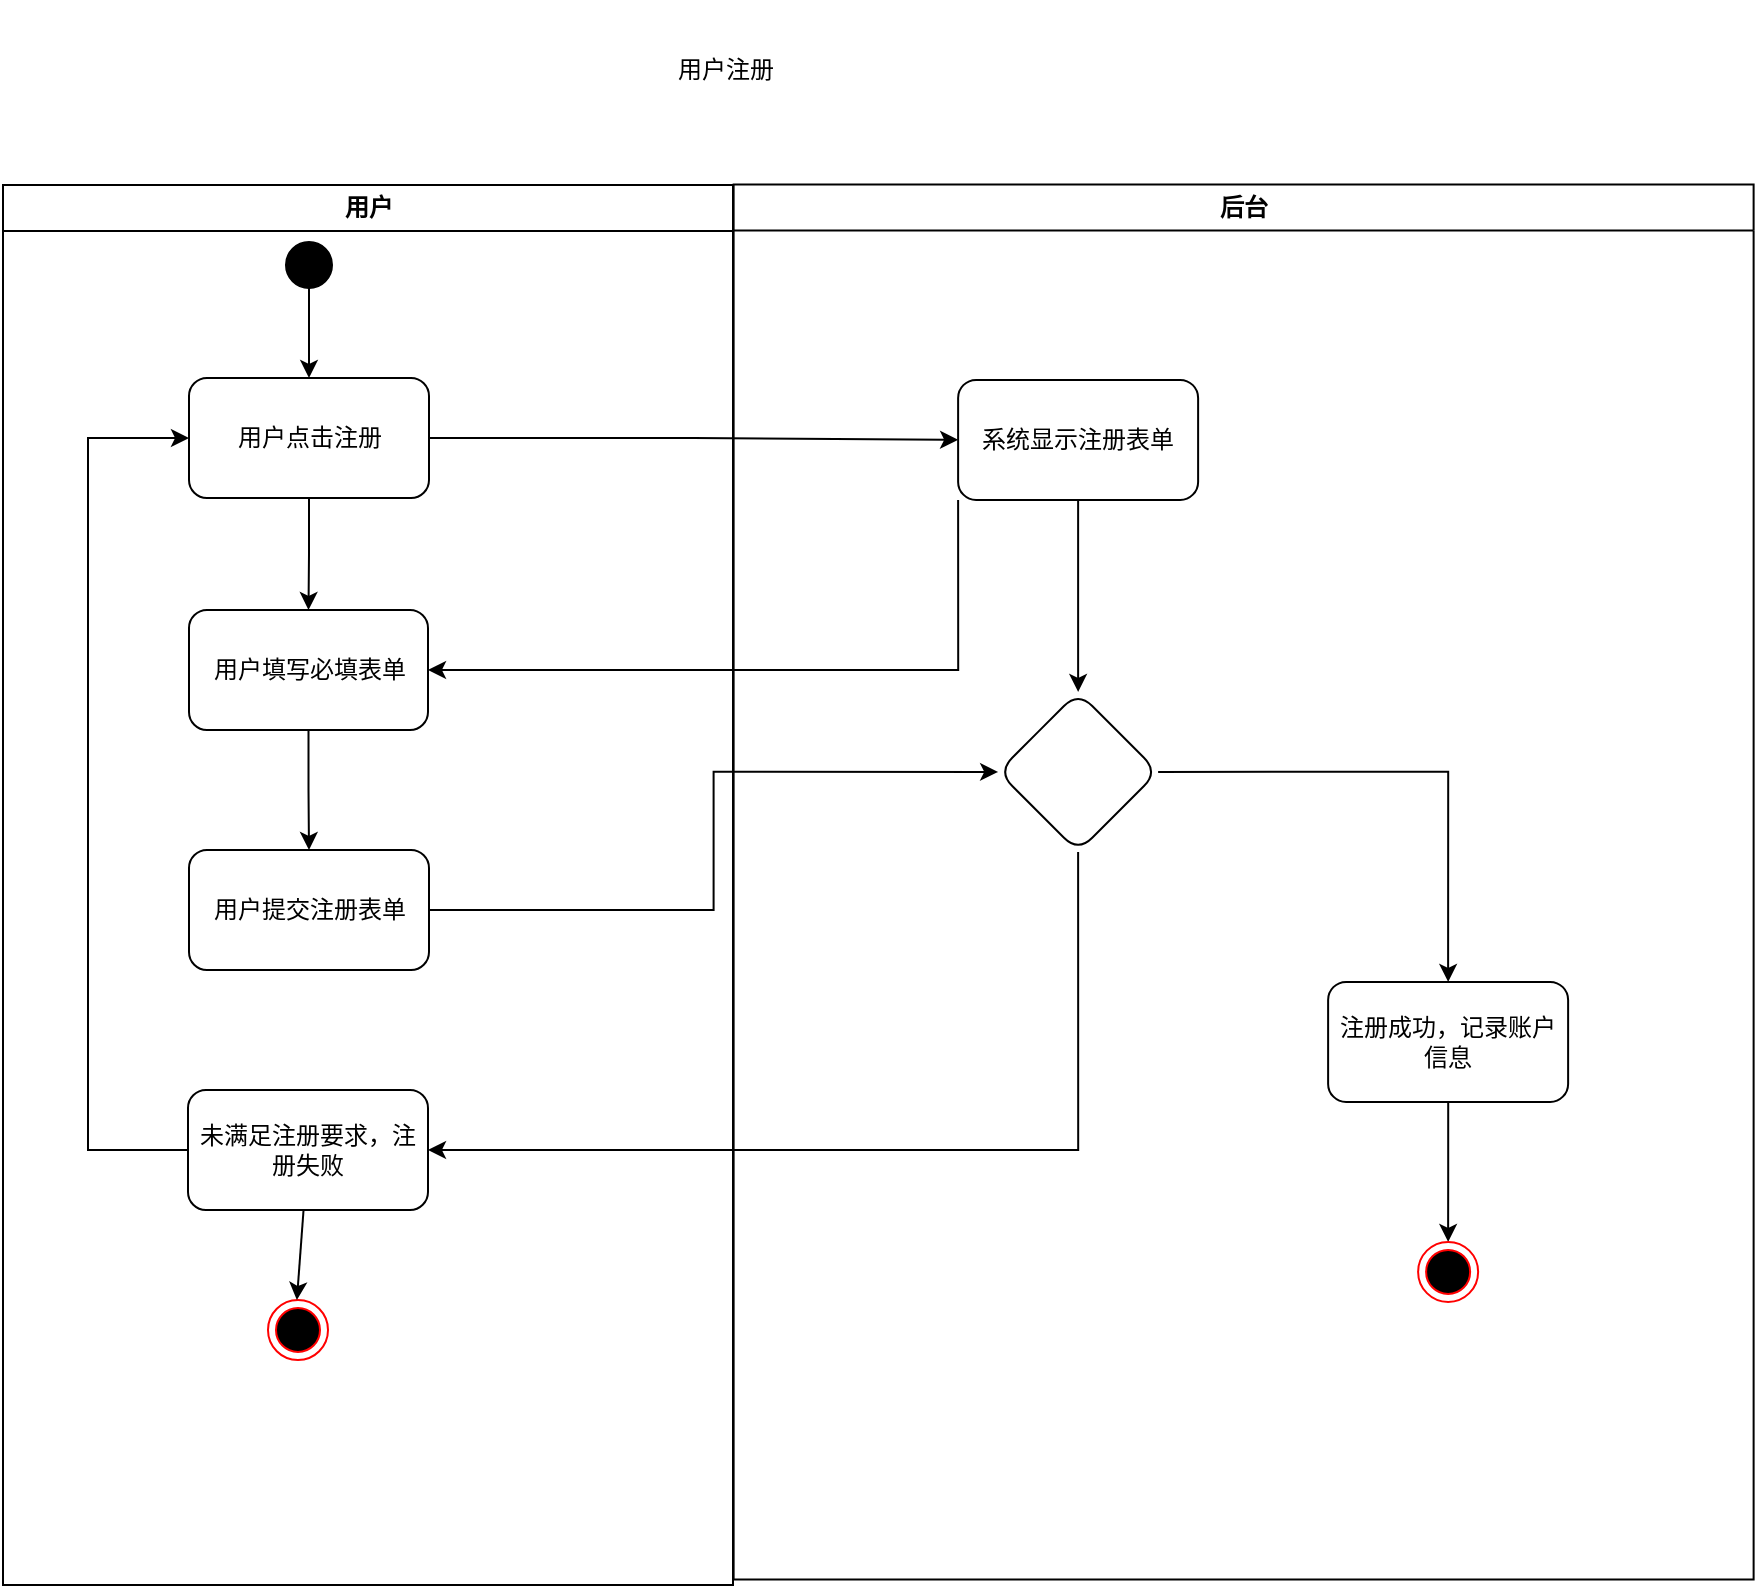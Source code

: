 <mxfile version="24.9.1">
  <diagram name="第 1 页" id="cYy1bYXmpqyMDv-QERmB">
    <mxGraphModel dx="2178" dy="859" grid="1" gridSize="10" guides="1" tooltips="1" connect="1" arrows="1" fold="1" page="1" pageScale="1" pageWidth="827" pageHeight="1169" math="0" shadow="0">
      <root>
        <mxCell id="0" />
        <mxCell id="1" parent="0" />
        <mxCell id="e5L5vD8oaQUCgjLPIQ8V-1" value="用户注册" style="text;strokeColor=none;align=center;fillColor=none;html=1;verticalAlign=middle;whiteSpace=wrap;rounded=0;" vertex="1" parent="1">
          <mxGeometry x="284" y="60" width="130" height="70" as="geometry" />
        </mxCell>
        <mxCell id="e5L5vD8oaQUCgjLPIQ8V-7" value="用户" style="swimlane;horizontal=0;whiteSpace=wrap;html=1;rotation=90;movable=0;resizable=0;rotatable=0;deletable=0;editable=0;locked=1;connectable=0;" vertex="1" parent="1">
          <mxGeometry x="-180" y="320" width="700" height="365" as="geometry" />
        </mxCell>
        <mxCell id="e5L5vD8oaQUCgjLPIQ8V-39" style="edgeStyle=orthogonalEdgeStyle;rounded=0;orthogonalLoop=1;jettySize=auto;html=1;exitX=0.5;exitY=1;exitDx=0;exitDy=0;entryX=0.5;entryY=0;entryDx=0;entryDy=0;" edge="1" parent="e5L5vD8oaQUCgjLPIQ8V-7" source="e5L5vD8oaQUCgjLPIQ8V-5" target="e5L5vD8oaQUCgjLPIQ8V-19">
          <mxGeometry relative="1" as="geometry" />
        </mxCell>
        <mxCell id="e5L5vD8oaQUCgjLPIQ8V-5" value="用户点击注册" style="rounded=1;whiteSpace=wrap;html=1;" vertex="1" parent="e5L5vD8oaQUCgjLPIQ8V-7">
          <mxGeometry x="260.5" y="-71" width="120" height="60" as="geometry" />
        </mxCell>
        <mxCell id="e5L5vD8oaQUCgjLPIQ8V-11" value="" style="edgeStyle=orthogonalEdgeStyle;rounded=0;orthogonalLoop=1;jettySize=auto;html=1;" edge="1" parent="e5L5vD8oaQUCgjLPIQ8V-7" source="e5L5vD8oaQUCgjLPIQ8V-3" target="e5L5vD8oaQUCgjLPIQ8V-5">
          <mxGeometry relative="1" as="geometry" />
        </mxCell>
        <mxCell id="e5L5vD8oaQUCgjLPIQ8V-3" value="" style="ellipse;whiteSpace=wrap;html=1;aspect=fixed;fillColor=#000000;" vertex="1" parent="e5L5vD8oaQUCgjLPIQ8V-7">
          <mxGeometry x="309" y="-139" width="23" height="23" as="geometry" />
        </mxCell>
        <mxCell id="e5L5vD8oaQUCgjLPIQ8V-21" value="" style="edgeStyle=orthogonalEdgeStyle;rounded=0;orthogonalLoop=1;jettySize=auto;html=1;" edge="1" parent="e5L5vD8oaQUCgjLPIQ8V-7" source="e5L5vD8oaQUCgjLPIQ8V-19" target="e5L5vD8oaQUCgjLPIQ8V-20">
          <mxGeometry relative="1" as="geometry" />
        </mxCell>
        <mxCell id="e5L5vD8oaQUCgjLPIQ8V-19" value="用户填写必填表单" style="rounded=1;whiteSpace=wrap;html=1;" vertex="1" parent="e5L5vD8oaQUCgjLPIQ8V-7">
          <mxGeometry x="260.5" y="45" width="119.5" height="60" as="geometry" />
        </mxCell>
        <mxCell id="e5L5vD8oaQUCgjLPIQ8V-20" value="用户提交注册表单" style="whiteSpace=wrap;html=1;rounded=1;" vertex="1" parent="e5L5vD8oaQUCgjLPIQ8V-7">
          <mxGeometry x="260.5" y="165" width="120" height="60" as="geometry" />
        </mxCell>
        <mxCell id="e5L5vD8oaQUCgjLPIQ8V-59" style="edgeStyle=orthogonalEdgeStyle;rounded=0;orthogonalLoop=1;jettySize=auto;html=1;exitX=0;exitY=0.5;exitDx=0;exitDy=0;entryX=0;entryY=0.5;entryDx=0;entryDy=0;" edge="1" parent="e5L5vD8oaQUCgjLPIQ8V-7" source="e5L5vD8oaQUCgjLPIQ8V-48" target="e5L5vD8oaQUCgjLPIQ8V-5">
          <mxGeometry relative="1" as="geometry">
            <Array as="points">
              <mxPoint x="210" y="315" />
              <mxPoint x="210" y="-41" />
            </Array>
          </mxGeometry>
        </mxCell>
        <mxCell id="e5L5vD8oaQUCgjLPIQ8V-48" value="未满足注册要求，注册失败" style="whiteSpace=wrap;html=1;rounded=1;" vertex="1" parent="e5L5vD8oaQUCgjLPIQ8V-7">
          <mxGeometry x="260" y="285" width="120" height="60" as="geometry" />
        </mxCell>
        <mxCell id="e5L5vD8oaQUCgjLPIQ8V-9" value="后台" style="swimlane;horizontal=0;whiteSpace=wrap;html=1;rotation=90;movable=0;resizable=0;rotatable=0;deletable=0;editable=0;locked=1;connectable=0;" vertex="1" parent="1">
          <mxGeometry x="259.06" y="245.94" width="697.5" height="510" as="geometry" />
        </mxCell>
        <mxCell id="e5L5vD8oaQUCgjLPIQ8V-47" value="" style="edgeStyle=orthogonalEdgeStyle;rounded=0;orthogonalLoop=1;jettySize=auto;html=1;" edge="1" parent="e5L5vD8oaQUCgjLPIQ8V-9" source="e5L5vD8oaQUCgjLPIQ8V-16" target="e5L5vD8oaQUCgjLPIQ8V-46">
          <mxGeometry relative="1" as="geometry" />
        </mxCell>
        <mxCell id="e5L5vD8oaQUCgjLPIQ8V-16" value="系统显示注册表单" style="rounded=1;whiteSpace=wrap;html=1;align=center;" vertex="1" parent="e5L5vD8oaQUCgjLPIQ8V-9">
          <mxGeometry x="206" y="4" width="120" height="60" as="geometry" />
        </mxCell>
        <mxCell id="e5L5vD8oaQUCgjLPIQ8V-53" style="edgeStyle=orthogonalEdgeStyle;rounded=0;orthogonalLoop=1;jettySize=auto;html=1;exitX=1;exitY=0.5;exitDx=0;exitDy=0;entryX=0.5;entryY=0;entryDx=0;entryDy=0;" edge="1" parent="e5L5vD8oaQUCgjLPIQ8V-9" source="e5L5vD8oaQUCgjLPIQ8V-46" target="e5L5vD8oaQUCgjLPIQ8V-52">
          <mxGeometry relative="1" as="geometry" />
        </mxCell>
        <mxCell id="e5L5vD8oaQUCgjLPIQ8V-46" value="" style="rhombus;whiteSpace=wrap;html=1;rounded=1;" vertex="1" parent="e5L5vD8oaQUCgjLPIQ8V-9">
          <mxGeometry x="226" y="160" width="80" height="80" as="geometry" />
        </mxCell>
        <mxCell id="e5L5vD8oaQUCgjLPIQ8V-55" value="" style="edgeStyle=orthogonalEdgeStyle;rounded=0;orthogonalLoop=1;jettySize=auto;html=1;" edge="1" parent="e5L5vD8oaQUCgjLPIQ8V-9" source="e5L5vD8oaQUCgjLPIQ8V-52">
          <mxGeometry relative="1" as="geometry">
            <mxPoint x="451" y="435.0" as="targetPoint" />
          </mxGeometry>
        </mxCell>
        <mxCell id="e5L5vD8oaQUCgjLPIQ8V-52" value="注册成功，记录账户信息" style="rounded=1;whiteSpace=wrap;html=1;" vertex="1" parent="e5L5vD8oaQUCgjLPIQ8V-9">
          <mxGeometry x="391" y="305" width="120" height="60" as="geometry" />
        </mxCell>
        <mxCell id="e5L5vD8oaQUCgjLPIQ8V-56" value="" style="ellipse;html=1;shape=endState;fillColor=#000000;strokeColor=#ff0000;" vertex="1" parent="e5L5vD8oaQUCgjLPIQ8V-9">
          <mxGeometry x="436" y="435" width="30" height="30" as="geometry" />
        </mxCell>
        <mxCell id="e5L5vD8oaQUCgjLPIQ8V-12" style="edgeStyle=orthogonalEdgeStyle;rounded=0;orthogonalLoop=1;jettySize=auto;html=1;" edge="1" parent="1" source="e5L5vD8oaQUCgjLPIQ8V-5" target="e5L5vD8oaQUCgjLPIQ8V-16">
          <mxGeometry relative="1" as="geometry">
            <mxPoint x="365" y="284" as="targetPoint" />
          </mxGeometry>
        </mxCell>
        <mxCell id="e5L5vD8oaQUCgjLPIQ8V-38" style="edgeStyle=orthogonalEdgeStyle;rounded=0;orthogonalLoop=1;jettySize=auto;html=1;exitX=1;exitY=0.5;exitDx=0;exitDy=0;entryX=0;entryY=0.5;entryDx=0;entryDy=0;" edge="1" parent="1" source="e5L5vD8oaQUCgjLPIQ8V-20" target="e5L5vD8oaQUCgjLPIQ8V-46">
          <mxGeometry relative="1" as="geometry">
            <mxPoint x="450.01" y="520" as="targetPoint" />
          </mxGeometry>
        </mxCell>
        <mxCell id="e5L5vD8oaQUCgjLPIQ8V-51" style="edgeStyle=orthogonalEdgeStyle;rounded=0;orthogonalLoop=1;jettySize=auto;html=1;exitX=0.5;exitY=1;exitDx=0;exitDy=0;entryX=1;entryY=0.5;entryDx=0;entryDy=0;" edge="1" parent="1" source="e5L5vD8oaQUCgjLPIQ8V-46" target="e5L5vD8oaQUCgjLPIQ8V-48">
          <mxGeometry relative="1" as="geometry" />
        </mxCell>
        <mxCell id="e5L5vD8oaQUCgjLPIQ8V-60" style="edgeStyle=orthogonalEdgeStyle;rounded=0;orthogonalLoop=1;jettySize=auto;html=1;exitX=0;exitY=1;exitDx=0;exitDy=0;entryX=1;entryY=0.5;entryDx=0;entryDy=0;" edge="1" parent="1" source="e5L5vD8oaQUCgjLPIQ8V-16" target="e5L5vD8oaQUCgjLPIQ8V-19">
          <mxGeometry relative="1" as="geometry" />
        </mxCell>
        <mxCell id="e5L5vD8oaQUCgjLPIQ8V-61" value="" style="ellipse;html=1;shape=endState;fillColor=#000000;strokeColor=#ff0000;" vertex="1" parent="1">
          <mxGeometry x="120" y="710" width="30" height="30" as="geometry" />
        </mxCell>
        <mxCell id="e5L5vD8oaQUCgjLPIQ8V-74" value="" style="endArrow=classic;html=1;rounded=0;" edge="1" parent="1" source="e5L5vD8oaQUCgjLPIQ8V-48">
          <mxGeometry width="50" height="50" relative="1" as="geometry">
            <mxPoint x="134.44" y="670" as="sourcePoint" />
            <mxPoint x="134.44" y="710" as="targetPoint" />
          </mxGeometry>
        </mxCell>
      </root>
    </mxGraphModel>
  </diagram>
</mxfile>
